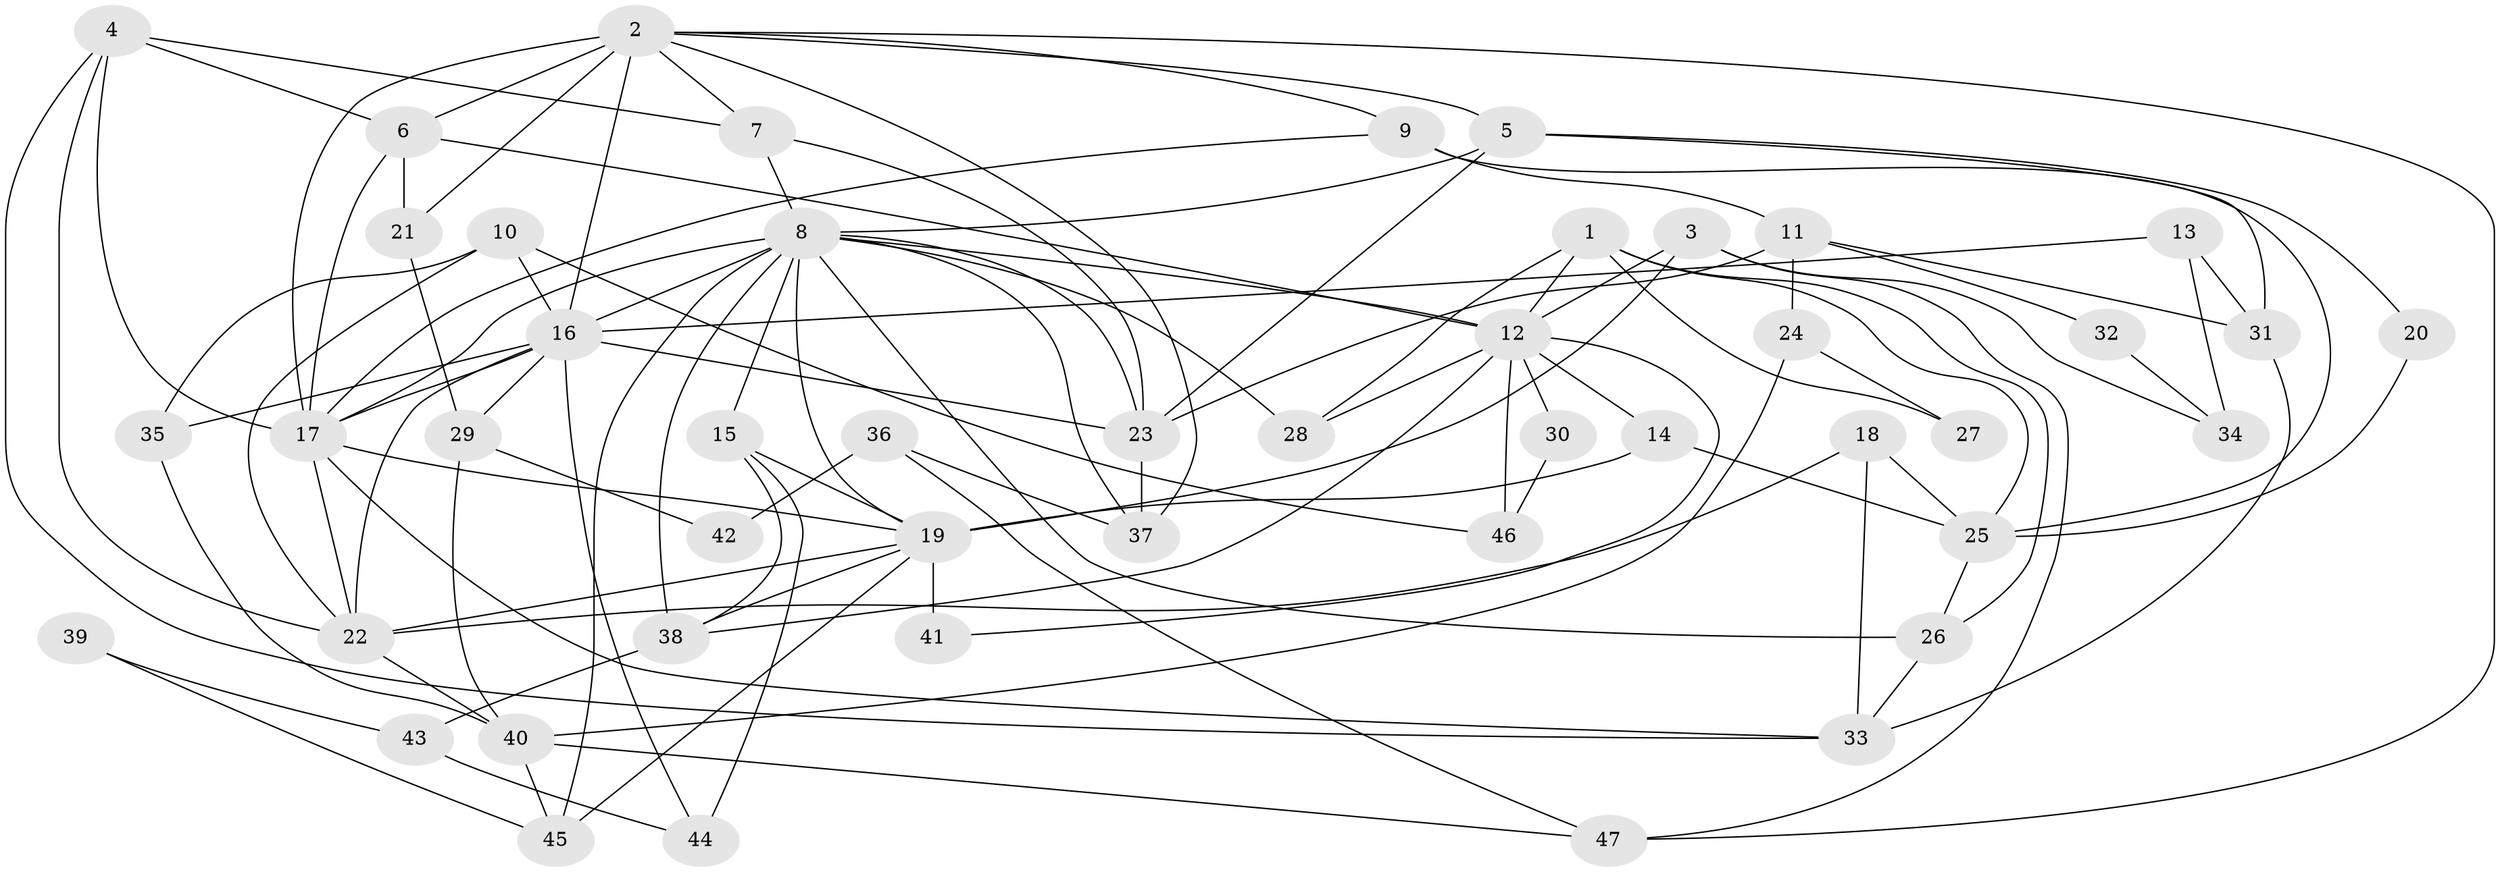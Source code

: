 // original degree distribution, {5: 0.28205128205128205, 4: 0.23076923076923078, 3: 0.3076923076923077, 7: 0.02564102564102564, 6: 0.0641025641025641, 2: 0.08974358974358974}
// Generated by graph-tools (version 1.1) at 2025/51/03/04/25 22:51:08]
// undirected, 47 vertices, 107 edges
graph export_dot {
  node [color=gray90,style=filled];
  1;
  2;
  3;
  4;
  5;
  6;
  7;
  8;
  9;
  10;
  11;
  12;
  13;
  14;
  15;
  16;
  17;
  18;
  19;
  20;
  21;
  22;
  23;
  24;
  25;
  26;
  27;
  28;
  29;
  30;
  31;
  32;
  33;
  34;
  35;
  36;
  37;
  38;
  39;
  40;
  41;
  42;
  43;
  44;
  45;
  46;
  47;
  1 -- 12 [weight=1.0];
  1 -- 25 [weight=1.0];
  1 -- 26 [weight=1.0];
  1 -- 27 [weight=1.0];
  1 -- 28 [weight=1.0];
  2 -- 5 [weight=1.0];
  2 -- 6 [weight=1.0];
  2 -- 7 [weight=2.0];
  2 -- 9 [weight=1.0];
  2 -- 16 [weight=2.0];
  2 -- 17 [weight=3.0];
  2 -- 21 [weight=1.0];
  2 -- 37 [weight=1.0];
  2 -- 47 [weight=1.0];
  3 -- 12 [weight=1.0];
  3 -- 19 [weight=1.0];
  3 -- 34 [weight=1.0];
  3 -- 47 [weight=1.0];
  4 -- 6 [weight=1.0];
  4 -- 7 [weight=1.0];
  4 -- 17 [weight=1.0];
  4 -- 22 [weight=1.0];
  4 -- 33 [weight=1.0];
  5 -- 8 [weight=1.0];
  5 -- 20 [weight=1.0];
  5 -- 23 [weight=1.0];
  5 -- 31 [weight=1.0];
  6 -- 12 [weight=1.0];
  6 -- 17 [weight=1.0];
  6 -- 21 [weight=1.0];
  7 -- 8 [weight=2.0];
  7 -- 23 [weight=1.0];
  8 -- 12 [weight=1.0];
  8 -- 15 [weight=1.0];
  8 -- 16 [weight=1.0];
  8 -- 17 [weight=1.0];
  8 -- 19 [weight=2.0];
  8 -- 23 [weight=1.0];
  8 -- 26 [weight=2.0];
  8 -- 28 [weight=1.0];
  8 -- 37 [weight=1.0];
  8 -- 38 [weight=1.0];
  8 -- 45 [weight=1.0];
  9 -- 11 [weight=1.0];
  9 -- 17 [weight=1.0];
  9 -- 25 [weight=1.0];
  10 -- 16 [weight=1.0];
  10 -- 22 [weight=1.0];
  10 -- 35 [weight=1.0];
  10 -- 46 [weight=1.0];
  11 -- 23 [weight=1.0];
  11 -- 24 [weight=1.0];
  11 -- 31 [weight=1.0];
  11 -- 32 [weight=1.0];
  12 -- 14 [weight=1.0];
  12 -- 28 [weight=1.0];
  12 -- 30 [weight=1.0];
  12 -- 38 [weight=1.0];
  12 -- 41 [weight=2.0];
  12 -- 46 [weight=1.0];
  13 -- 16 [weight=1.0];
  13 -- 31 [weight=1.0];
  13 -- 34 [weight=1.0];
  14 -- 19 [weight=1.0];
  14 -- 25 [weight=1.0];
  15 -- 19 [weight=1.0];
  15 -- 38 [weight=1.0];
  15 -- 44 [weight=1.0];
  16 -- 17 [weight=1.0];
  16 -- 22 [weight=1.0];
  16 -- 23 [weight=1.0];
  16 -- 29 [weight=2.0];
  16 -- 35 [weight=1.0];
  16 -- 44 [weight=1.0];
  17 -- 19 [weight=1.0];
  17 -- 22 [weight=1.0];
  17 -- 33 [weight=1.0];
  18 -- 22 [weight=1.0];
  18 -- 25 [weight=1.0];
  18 -- 33 [weight=1.0];
  19 -- 22 [weight=2.0];
  19 -- 38 [weight=1.0];
  19 -- 41 [weight=1.0];
  19 -- 45 [weight=1.0];
  20 -- 25 [weight=1.0];
  21 -- 29 [weight=1.0];
  22 -- 40 [weight=1.0];
  23 -- 37 [weight=1.0];
  24 -- 27 [weight=1.0];
  24 -- 40 [weight=1.0];
  25 -- 26 [weight=1.0];
  26 -- 33 [weight=1.0];
  29 -- 40 [weight=1.0];
  29 -- 42 [weight=1.0];
  30 -- 46 [weight=1.0];
  31 -- 33 [weight=1.0];
  32 -- 34 [weight=1.0];
  35 -- 40 [weight=1.0];
  36 -- 37 [weight=1.0];
  36 -- 42 [weight=1.0];
  36 -- 47 [weight=1.0];
  38 -- 43 [weight=1.0];
  39 -- 43 [weight=1.0];
  39 -- 45 [weight=1.0];
  40 -- 45 [weight=1.0];
  40 -- 47 [weight=1.0];
  43 -- 44 [weight=1.0];
}
